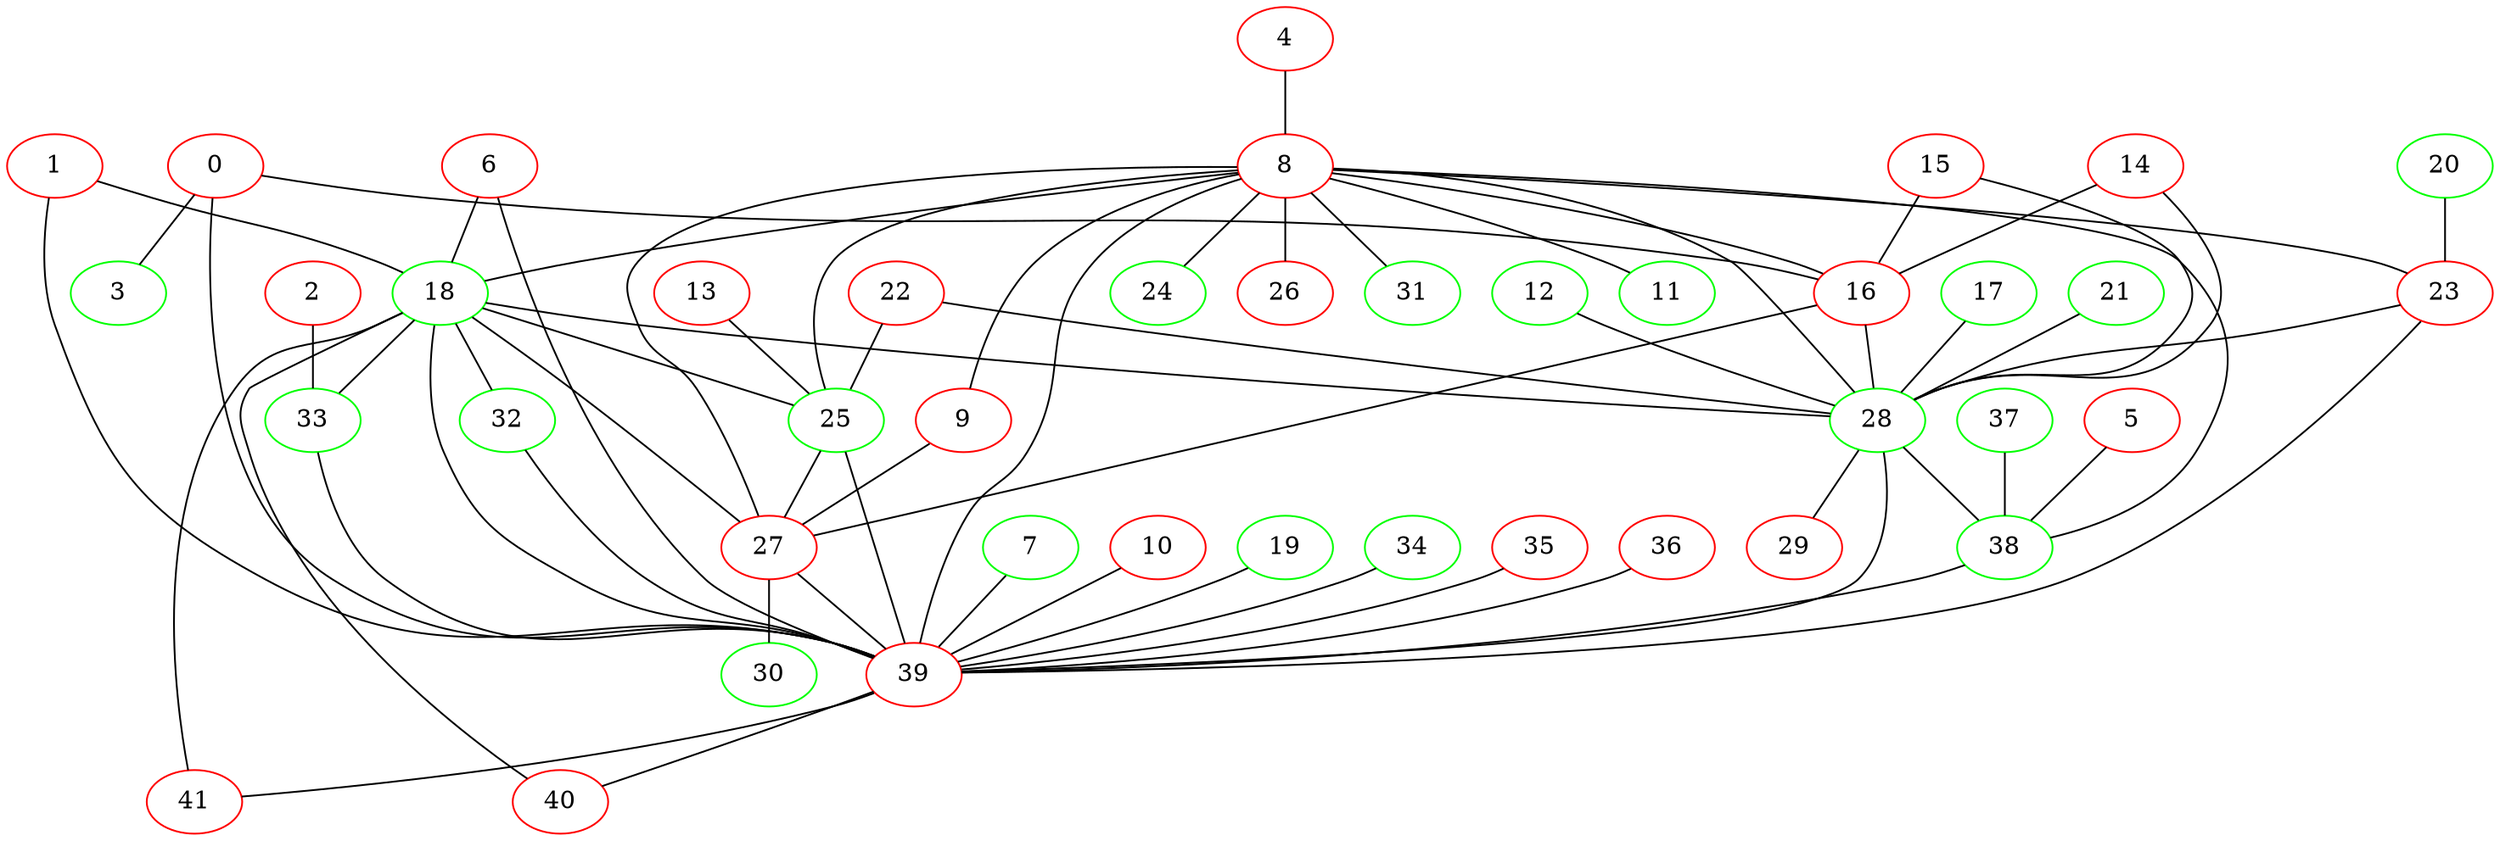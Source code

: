 strict graph essai {
	graph [name=essai];
	0	 [color=red];
	3	 [color=green];
	0 -- 3;
	16	 [color=red];
	0 -- 16;
	39	 [color=red];
	0 -- 39;
	1	 [color=red];
	18	 [color=green];
	1 -- 18;
	1 -- 39;
	2	 [color=red];
	33	 [color=green];
	2 -- 33;
	4	 [color=red];
	8	 [color=red];
	4 -- 8;
	5	 [color=red];
	38	 [color=green];
	5 -- 38;
	6	 [color=red];
	6 -- 18;
	6 -- 39;
	7	 [color=green];
	7 -- 39;
	9	 [color=red];
	8 -- 9;
	11	 [color=green];
	8 -- 11;
	8 -- 16;
	8 -- 18;
	23	 [color=red];
	8 -- 23;
	24	 [color=green];
	8 -- 24;
	25	 [color=green];
	8 -- 25;
	26	 [color=red];
	8 -- 26;
	27	 [color=red];
	8 -- 27;
	28	 [color=green];
	8 -- 28;
	31	 [color=green];
	8 -- 31;
	8 -- 38;
	8 -- 39;
	9 -- 27;
	10	 [color=red];
	10 -- 39;
	12	 [color=green];
	12 -- 28;
	13	 [color=red];
	13 -- 25;
	14	 [color=red];
	14 -- 16;
	14 -- 28;
	15	 [color=red];
	15 -- 16;
	15 -- 28;
	16 -- 27;
	16 -- 28;
	17	 [color=green];
	17 -- 28;
	18 -- 25;
	18 -- 27;
	18 -- 28;
	32	 [color=green];
	18 -- 32;
	18 -- 33;
	18 -- 39;
	40	 [color=red];
	18 -- 40;
	41	 [color=red];
	18 -- 41;
	19	 [color=green];
	19 -- 39;
	20	 [color=green];
	20 -- 23;
	21	 [color=green];
	21 -- 28;
	22	 [color=red];
	22 -- 25;
	22 -- 28;
	23 -- 28;
	23 -- 39;
	25 -- 27;
	25 -- 39;
	30	 [color=green];
	27 -- 30;
	27 -- 39;
	29	 [color=red];
	28 -- 29;
	28 -- 38;
	28 -- 39;
	32 -- 39;
	33 -- 39;
	34	 [color=green];
	34 -- 39;
	35	 [color=red];
	35 -- 39;
	36	 [color=red];
	36 -- 39;
	37	 [color=green];
	37 -- 38;
	38 -- 39;
	39 -- 40;
	39 -- 41;
}

